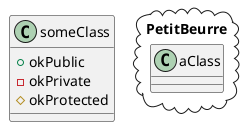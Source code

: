 {
  "sha1": "ek03av81o7p630foa9ap5nu73vdw9tq",
  "insertion": {
    "when": "2024-06-01T09:03:04.549Z",
    "user": "plantuml@gmail.com"
  }
}
@startuml
/'
----
---- @ succeed comment
---
'/
package PetitBeurre <<cloud>> {
    /'
    ----
    ---- @ success comment
    ---
    '/
  class aClass {
    /'
    ----
    ---- @ failure1
    ---
    '/

    }
}

Class someClass {
+ okPublic
- okPrivate
# okProtected
    /'
         @ failure2
    '/

}

@enduml
